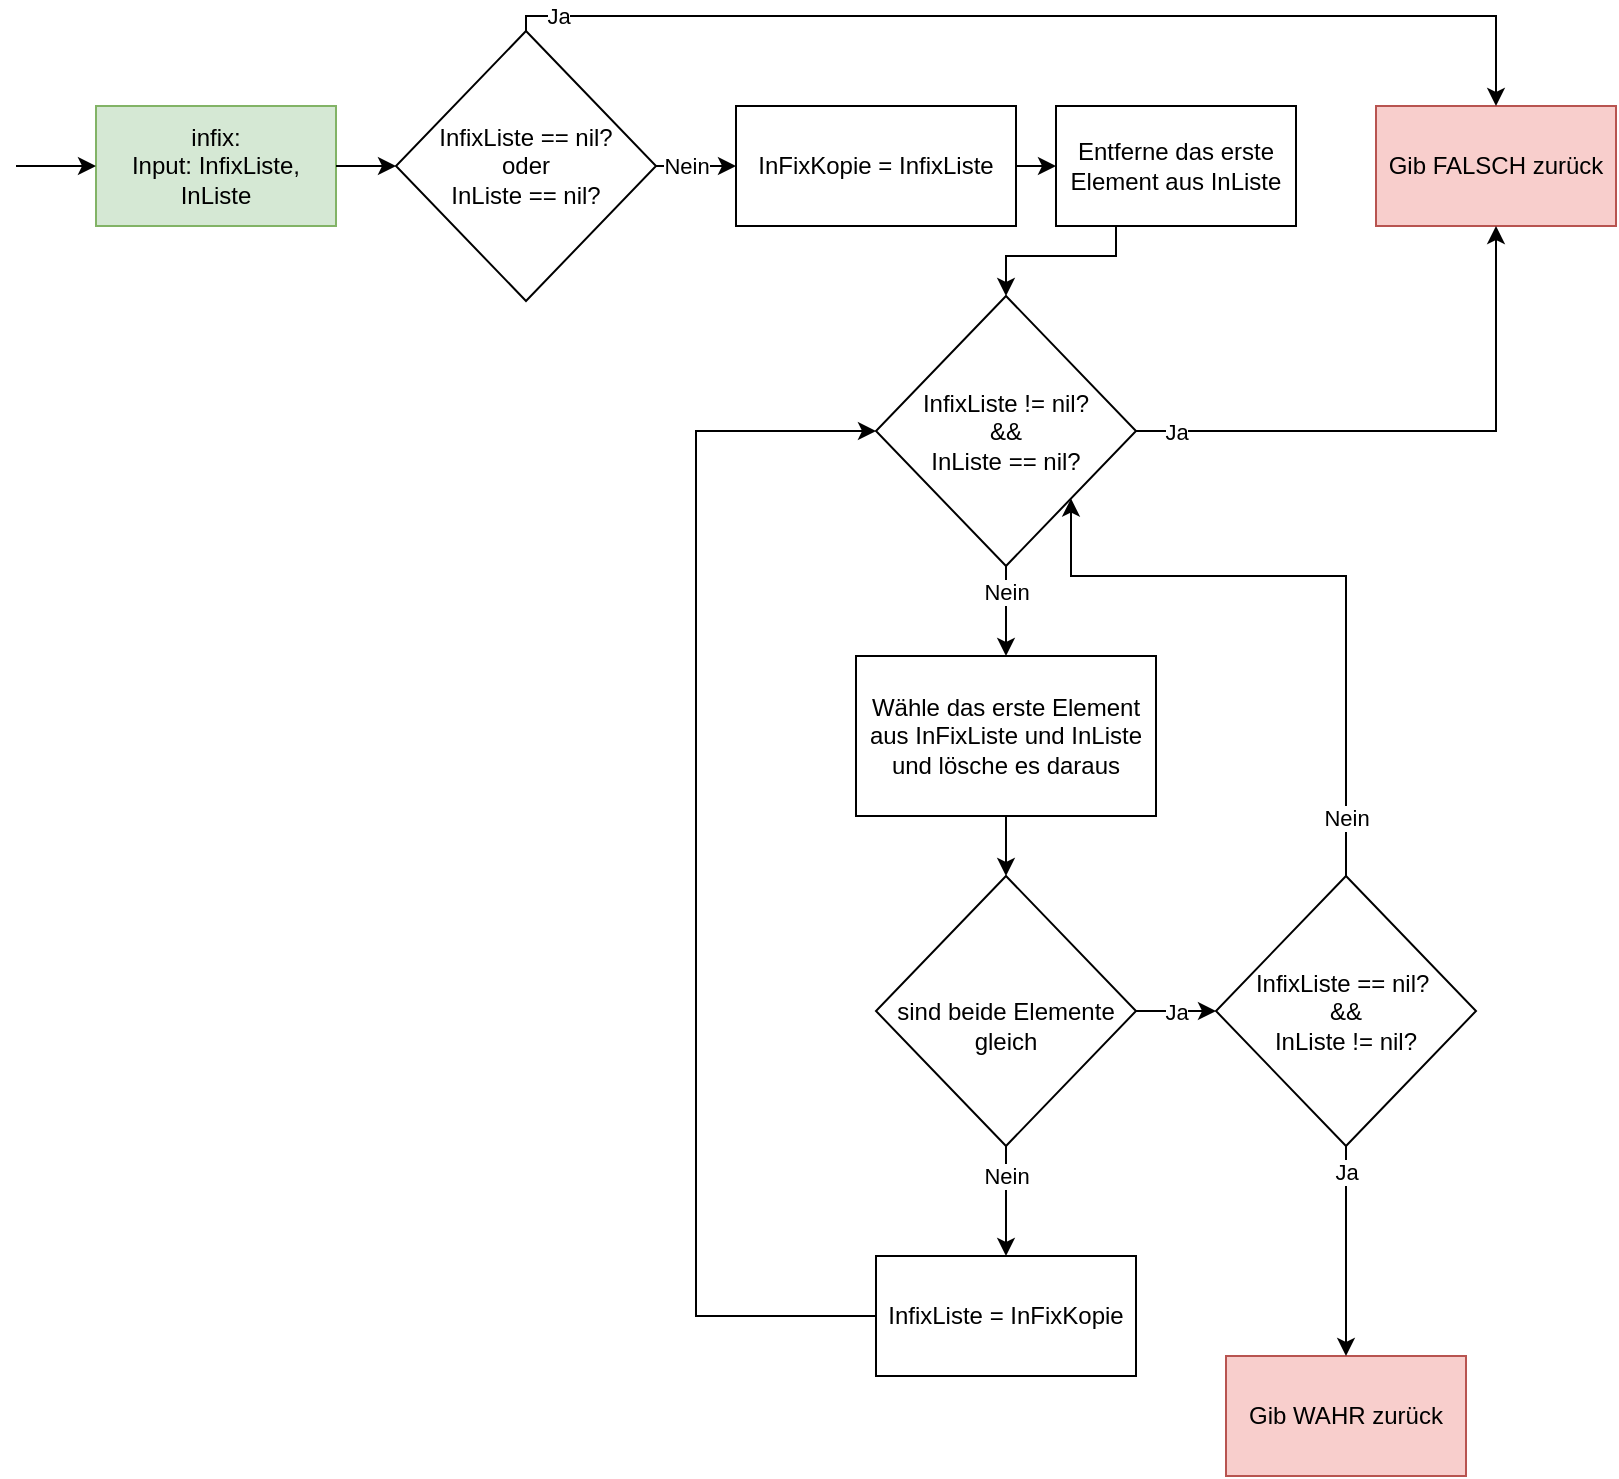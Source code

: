 <mxfile version="13.0.4" type="device"><diagram id="b6k1TQ0mEierBmEsnZmC" name="Page-1"><mxGraphModel dx="1796" dy="1665" grid="1" gridSize="10" guides="1" tooltips="1" connect="1" arrows="1" fold="1" page="1" pageScale="1" pageWidth="850" pageHeight="1100" math="0" shadow="0"><root><mxCell id="0"/><mxCell id="1" parent="0"/><mxCell id="auhzQDunpDYPa3eB6g5c-1" value="infix:&lt;br&gt;Input: InfixListe, InListe" style="rounded=0;whiteSpace=wrap;html=1;fillColor=#d5e8d4;strokeColor=#82b366;" parent="1" vertex="1"><mxGeometry x="-800" y="-1015" width="120" height="60" as="geometry"/></mxCell><mxCell id="auhzQDunpDYPa3eB6g5c-2" value="" style="endArrow=classic;html=1;" parent="1" target="auhzQDunpDYPa3eB6g5c-1" edge="1"><mxGeometry width="50" height="50" relative="1" as="geometry"><mxPoint x="-840" y="-985" as="sourcePoint"/><mxPoint x="-450" y="-725" as="targetPoint"/></mxGeometry></mxCell><mxCell id="auhzQDunpDYPa3eB6g5c-5" value="Gib FALSCH zurück" style="rounded=0;whiteSpace=wrap;html=1;fillColor=#f8cecc;strokeColor=#b85450;" parent="1" vertex="1"><mxGeometry x="-160" y="-1015" width="120" height="60" as="geometry"/></mxCell><mxCell id="J-dYD1mc6r0JxgVuQIoo-43" style="edgeStyle=orthogonalEdgeStyle;rounded=0;orthogonalLoop=1;jettySize=auto;html=1;entryX=0.5;entryY=0;entryDx=0;entryDy=0;" parent="1" source="auhzQDunpDYPa3eB6g5c-53" target="J-dYD1mc6r0JxgVuQIoo-4" edge="1"><mxGeometry relative="1" as="geometry"/></mxCell><mxCell id="auhzQDunpDYPa3eB6g5c-53" value="Wähle das erste Element aus InFixListe und InListe und lösche es daraus" style="rounded=0;whiteSpace=wrap;html=1;" parent="1" vertex="1"><mxGeometry x="-420" y="-740" width="150" height="80" as="geometry"/></mxCell><mxCell id="J-dYD1mc6r0JxgVuQIoo-64" style="edgeStyle=orthogonalEdgeStyle;rounded=0;orthogonalLoop=1;jettySize=auto;html=1;entryX=0;entryY=0.5;entryDx=0;entryDy=0;" parent="1" source="J-dYD1mc6r0JxgVuQIoo-4" target="J-dYD1mc6r0JxgVuQIoo-61" edge="1"><mxGeometry relative="1" as="geometry"/></mxCell><mxCell id="J-dYD1mc6r0JxgVuQIoo-65" value="Ja" style="edgeLabel;html=1;align=center;verticalAlign=middle;resizable=0;points=[];" parent="J-dYD1mc6r0JxgVuQIoo-64" vertex="1" connectable="0"><mxGeometry x="-0.08" relative="1" as="geometry"><mxPoint x="1" as="offset"/></mxGeometry></mxCell><mxCell id="J-dYD1mc6r0JxgVuQIoo-71" style="edgeStyle=orthogonalEdgeStyle;rounded=0;orthogonalLoop=1;jettySize=auto;html=1;entryX=0.5;entryY=0;entryDx=0;entryDy=0;" parent="1" source="J-dYD1mc6r0JxgVuQIoo-4" edge="1"><mxGeometry relative="1" as="geometry"><mxPoint x="-345" y="-440" as="targetPoint"/></mxGeometry></mxCell><mxCell id="J-dYD1mc6r0JxgVuQIoo-74" value="Nein" style="edgeLabel;html=1;align=center;verticalAlign=middle;resizable=0;points=[];" parent="J-dYD1mc6r0JxgVuQIoo-71" vertex="1" connectable="0"><mxGeometry x="-0.42" y="-4" relative="1" as="geometry"><mxPoint x="4" y="-1.47" as="offset"/></mxGeometry></mxCell><mxCell id="J-dYD1mc6r0JxgVuQIoo-4" value="&lt;br&gt;sind beide Elemente gleich" style="rhombus;whiteSpace=wrap;html=1;" parent="1" vertex="1"><mxGeometry x="-410" y="-630" width="130" height="135" as="geometry"/></mxCell><mxCell id="J-dYD1mc6r0JxgVuQIoo-39" style="edgeStyle=orthogonalEdgeStyle;rounded=0;orthogonalLoop=1;jettySize=auto;html=1;entryX=0.5;entryY=0;entryDx=0;entryDy=0;" parent="1" source="J-dYD1mc6r0JxgVuQIoo-22" target="auhzQDunpDYPa3eB6g5c-53" edge="1"><mxGeometry relative="1" as="geometry"/></mxCell><mxCell id="J-dYD1mc6r0JxgVuQIoo-40" value="Nein" style="edgeLabel;html=1;align=center;verticalAlign=middle;resizable=0;points=[];" parent="J-dYD1mc6r0JxgVuQIoo-39" vertex="1" connectable="0"><mxGeometry x="-0.422" y="-2" relative="1" as="geometry"><mxPoint x="2" as="offset"/></mxGeometry></mxCell><mxCell id="J-dYD1mc6r0JxgVuQIoo-57" style="edgeStyle=orthogonalEdgeStyle;rounded=0;orthogonalLoop=1;jettySize=auto;html=1;entryX=0.5;entryY=1;entryDx=0;entryDy=0;" parent="1" source="J-dYD1mc6r0JxgVuQIoo-22" target="auhzQDunpDYPa3eB6g5c-5" edge="1"><mxGeometry relative="1" as="geometry"/></mxCell><mxCell id="J-dYD1mc6r0JxgVuQIoo-58" value="Ja" style="edgeLabel;html=1;align=center;verticalAlign=middle;resizable=0;points=[];" parent="J-dYD1mc6r0JxgVuQIoo-57" vertex="1" connectable="0"><mxGeometry x="-0.805" relative="1" as="geometry"><mxPoint x="-8" as="offset"/></mxGeometry></mxCell><mxCell id="J-dYD1mc6r0JxgVuQIoo-22" value="InfixListe != nil? &lt;br&gt;&amp;amp;&amp;amp;&lt;br&gt;InListe == nil?" style="rhombus;whiteSpace=wrap;html=1;" parent="1" vertex="1"><mxGeometry x="-410" y="-920" width="130" height="135" as="geometry"/></mxCell><mxCell id="J-dYD1mc6r0JxgVuQIoo-32" style="edgeStyle=orthogonalEdgeStyle;rounded=0;orthogonalLoop=1;jettySize=auto;html=1;exitX=1;exitY=0.5;exitDx=0;exitDy=0;entryX=0;entryY=0.5;entryDx=0;entryDy=0;" parent="1" source="auhzQDunpDYPa3eB6g5c-23" target="J-dYD1mc6r0JxgVuQIoo-9" edge="1"><mxGeometry relative="1" as="geometry"/></mxCell><mxCell id="auhzQDunpDYPa3eB6g5c-23" value="InFixKopie = InfixListe" style="rounded=0;whiteSpace=wrap;html=1;" parent="1" vertex="1"><mxGeometry x="-480" y="-1015" width="140" height="60" as="geometry"/></mxCell><mxCell id="J-dYD1mc6r0JxgVuQIoo-23" value="" style="endArrow=classic;html=1;" parent="1" source="J-dYD1mc6r0JxgVuQIoo-52" target="auhzQDunpDYPa3eB6g5c-23" edge="1"><mxGeometry width="50" height="50" relative="1" as="geometry"><mxPoint x="-680" y="-984.589" as="sourcePoint"/><mxPoint x="-439.574" y="-982.942" as="targetPoint"/></mxGeometry></mxCell><mxCell id="J-dYD1mc6r0JxgVuQIoo-36" value="Nein" style="edgeLabel;html=1;align=center;verticalAlign=middle;resizable=0;points=[];" parent="J-dYD1mc6r0JxgVuQIoo-23" vertex="1" connectable="0"><mxGeometry x="0.631" y="3" relative="1" as="geometry"><mxPoint x="-17.94" y="3" as="offset"/></mxGeometry></mxCell><mxCell id="J-dYD1mc6r0JxgVuQIoo-51" style="edgeStyle=orthogonalEdgeStyle;rounded=0;orthogonalLoop=1;jettySize=auto;html=1;exitX=0.25;exitY=1;exitDx=0;exitDy=0;entryX=0.5;entryY=0;entryDx=0;entryDy=0;" parent="1" source="J-dYD1mc6r0JxgVuQIoo-9" target="J-dYD1mc6r0JxgVuQIoo-22" edge="1"><mxGeometry relative="1" as="geometry"><Array as="points"><mxPoint x="-290" y="-940"/><mxPoint x="-345" y="-940"/></Array></mxGeometry></mxCell><mxCell id="J-dYD1mc6r0JxgVuQIoo-9" value="Entferne das erste Element aus InListe" style="rounded=0;whiteSpace=wrap;html=1;" parent="1" vertex="1"><mxGeometry x="-320" y="-1015" width="120" height="60" as="geometry"/></mxCell><mxCell id="J-dYD1mc6r0JxgVuQIoo-48" value="Gib WAHR zurück" style="rounded=0;whiteSpace=wrap;html=1;fillColor=#f8cecc;strokeColor=#b85450;" parent="1" vertex="1"><mxGeometry x="-235" y="-390" width="120" height="60" as="geometry"/></mxCell><mxCell id="J-dYD1mc6r0JxgVuQIoo-55" style="edgeStyle=orthogonalEdgeStyle;rounded=0;orthogonalLoop=1;jettySize=auto;html=1;entryX=0.5;entryY=0;entryDx=0;entryDy=0;" parent="1" source="J-dYD1mc6r0JxgVuQIoo-52" target="auhzQDunpDYPa3eB6g5c-5" edge="1"><mxGeometry relative="1" as="geometry"><Array as="points"><mxPoint x="-585" y="-1060"/><mxPoint x="-100" y="-1060"/></Array></mxGeometry></mxCell><mxCell id="J-dYD1mc6r0JxgVuQIoo-56" value="Ja" style="edgeLabel;html=1;align=center;verticalAlign=middle;resizable=0;points=[];" parent="J-dYD1mc6r0JxgVuQIoo-55" vertex="1" connectable="0"><mxGeometry x="-0.842" y="-4" relative="1" as="geometry"><mxPoint x="-19.5" y="-4" as="offset"/></mxGeometry></mxCell><mxCell id="J-dYD1mc6r0JxgVuQIoo-52" value="InfixListe == nil? &lt;br&gt;oder&lt;br&gt;InListe == nil?" style="rhombus;whiteSpace=wrap;html=1;" parent="1" vertex="1"><mxGeometry x="-650" y="-1052.5" width="130" height="135" as="geometry"/></mxCell><mxCell id="J-dYD1mc6r0JxgVuQIoo-53" value="" style="endArrow=classic;html=1;" parent="1" source="auhzQDunpDYPa3eB6g5c-1" target="J-dYD1mc6r0JxgVuQIoo-52" edge="1"><mxGeometry width="50" height="50" relative="1" as="geometry"><mxPoint x="-680" y="-985.0" as="sourcePoint"/><mxPoint x="-510" y="-985.0" as="targetPoint"/></mxGeometry></mxCell><mxCell id="J-dYD1mc6r0JxgVuQIoo-68" style="edgeStyle=orthogonalEdgeStyle;rounded=0;orthogonalLoop=1;jettySize=auto;html=1;entryX=1;entryY=1;entryDx=0;entryDy=0;" parent="1" source="J-dYD1mc6r0JxgVuQIoo-61" target="J-dYD1mc6r0JxgVuQIoo-22" edge="1"><mxGeometry relative="1" as="geometry"><Array as="points"><mxPoint x="-175" y="-780"/><mxPoint x="-313" y="-780"/></Array></mxGeometry></mxCell><mxCell id="J-dYD1mc6r0JxgVuQIoo-69" value="Nein" style="edgeLabel;html=1;align=center;verticalAlign=middle;resizable=0;points=[];" parent="J-dYD1mc6r0JxgVuQIoo-68" vertex="1" connectable="0"><mxGeometry x="-0.714" y="-4" relative="1" as="geometry"><mxPoint x="-4" y="17.06" as="offset"/></mxGeometry></mxCell><mxCell id="J-dYD1mc6r0JxgVuQIoo-72" style="edgeStyle=orthogonalEdgeStyle;rounded=0;orthogonalLoop=1;jettySize=auto;html=1;" parent="1" source="J-dYD1mc6r0JxgVuQIoo-61" target="J-dYD1mc6r0JxgVuQIoo-48" edge="1"><mxGeometry relative="1" as="geometry"/></mxCell><mxCell id="J-dYD1mc6r0JxgVuQIoo-73" value="Ja" style="edgeLabel;html=1;align=center;verticalAlign=middle;resizable=0;points=[];" parent="J-dYD1mc6r0JxgVuQIoo-72" vertex="1" connectable="0"><mxGeometry x="-0.741" y="1" relative="1" as="geometry"><mxPoint x="-1" y="-1" as="offset"/></mxGeometry></mxCell><mxCell id="J-dYD1mc6r0JxgVuQIoo-61" value="InfixListe == nil?&amp;nbsp;&lt;br&gt;&amp;amp;&amp;amp;&lt;br&gt;InListe != nil?" style="rhombus;whiteSpace=wrap;html=1;" parent="1" vertex="1"><mxGeometry x="-240" y="-630" width="130" height="135" as="geometry"/></mxCell><mxCell id="J-dYD1mc6r0JxgVuQIoo-76" style="edgeStyle=orthogonalEdgeStyle;rounded=0;orthogonalLoop=1;jettySize=auto;html=1;entryX=0;entryY=0.5;entryDx=0;entryDy=0;" parent="1" source="J-dYD1mc6r0JxgVuQIoo-75" target="J-dYD1mc6r0JxgVuQIoo-22" edge="1"><mxGeometry relative="1" as="geometry"><Array as="points"><mxPoint x="-500" y="-410"/><mxPoint x="-500" y="-852"/></Array></mxGeometry></mxCell><mxCell id="J-dYD1mc6r0JxgVuQIoo-75" value="InfixListe = InFixKopie" style="rounded=0;whiteSpace=wrap;html=1;" parent="1" vertex="1"><mxGeometry x="-410" y="-440" width="130" height="60" as="geometry"/></mxCell></root></mxGraphModel></diagram></mxfile>